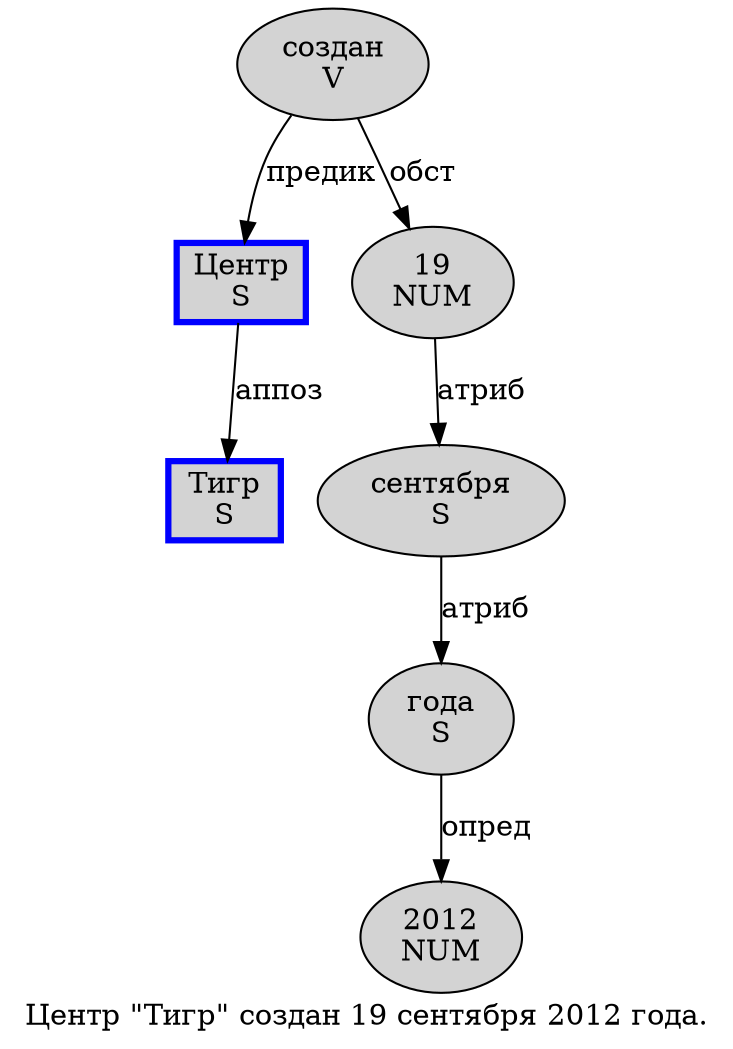 digraph SENTENCE_47 {
	graph [label="Центр \"Тигр\" создан 19 сентября 2012 года."]
	node [style=filled]
		0 [label="Центр
S" color=blue fillcolor=lightgray penwidth=3 shape=box]
		2 [label="Тигр
S" color=blue fillcolor=lightgray penwidth=3 shape=box]
		4 [label="создан
V" color="" fillcolor=lightgray penwidth=1 shape=ellipse]
		5 [label="19
NUM" color="" fillcolor=lightgray penwidth=1 shape=ellipse]
		6 [label="сентября
S" color="" fillcolor=lightgray penwidth=1 shape=ellipse]
		7 [label="2012
NUM" color="" fillcolor=lightgray penwidth=1 shape=ellipse]
		8 [label="года
S" color="" fillcolor=lightgray penwidth=1 shape=ellipse]
			6 -> 8 [label="атриб"]
			4 -> 0 [label="предик"]
			4 -> 5 [label="обст"]
			5 -> 6 [label="атриб"]
			0 -> 2 [label="аппоз"]
			8 -> 7 [label="опред"]
}